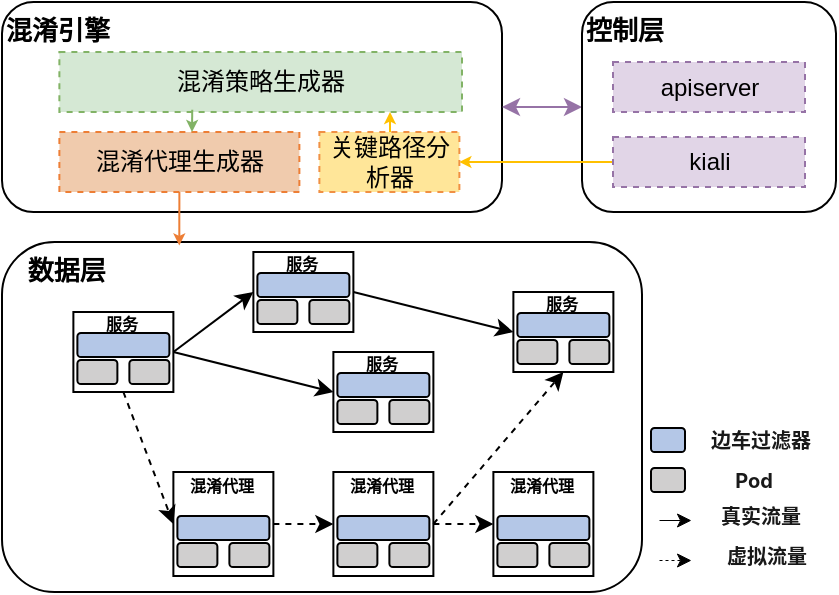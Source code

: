 <mxfile version="28.1.0">
  <diagram name="第 1 页" id="K0QVXA1uP9a3zzOhr4j9">
    <mxGraphModel dx="1665" dy="743" grid="1" gridSize="10" guides="1" tooltips="1" connect="1" arrows="1" fold="1" page="1" pageScale="1" pageWidth="827" pageHeight="1169" math="0" shadow="0">
      <root>
        <mxCell id="0" />
        <mxCell id="1" parent="0" />
        <mxCell id="1FmvIOwoU0BXYCsflgVM-1" value="&lt;b&gt;&lt;font style=&quot;font-size: 13px;&quot;&gt;混淆引擎&lt;/font&gt;&lt;/b&gt;" style="rounded=1;whiteSpace=wrap;html=1;align=left;verticalAlign=top;" vertex="1" parent="1">
          <mxGeometry x="170" y="100" width="250" height="105" as="geometry" />
        </mxCell>
        <mxCell id="1FmvIOwoU0BXYCsflgVM-2" value="关键路径分析器" style="rounded=0;whiteSpace=wrap;html=1;fillColor=light-dark(#ffe699, #ededed);dashed=1;strokeColor=light-dark(#f09044, #ededed);" vertex="1" parent="1">
          <mxGeometry x="328.69" y="165" width="70" height="30" as="geometry" />
        </mxCell>
        <mxCell id="1FmvIOwoU0BXYCsflgVM-3" value="&lt;div style=&quot;text-align: left;&quot;&gt;&lt;span style=&quot;background-color: transparent; color: light-dark(rgb(0, 0, 0), rgb(255, 255, 255));&quot;&gt;混淆代理生成器&lt;/span&gt;&lt;/div&gt;" style="rounded=0;whiteSpace=wrap;html=1;fillColor=light-dark(#f0cbad, #ededed);strokeColor=light-dark(#ed7e35, #ededed);dashed=1;" vertex="1" parent="1">
          <mxGeometry x="198.69" y="165" width="120" height="30" as="geometry" />
        </mxCell>
        <mxCell id="1FmvIOwoU0BXYCsflgVM-4" value="&lt;div style=&quot;text-align: left;&quot;&gt;&lt;span style=&quot;background-color: transparent; color: light-dark(rgb(0, 0, 0), rgb(255, 255, 255));&quot;&gt;混淆策略生成器&lt;/span&gt;&lt;/div&gt;" style="rounded=0;whiteSpace=wrap;html=1;fillColor=#d5e8d4;strokeColor=#82b366;dashed=1;" vertex="1" parent="1">
          <mxGeometry x="198.69" y="125" width="201.31" height="30" as="geometry" />
        </mxCell>
        <mxCell id="1FmvIOwoU0BXYCsflgVM-5" value="" style="endArrow=classic;html=1;rounded=0;strokeColor=light-dark(#ffc000, #ededed);endSize=3;" edge="1" parent="1">
          <mxGeometry width="50" height="50" relative="1" as="geometry">
            <mxPoint x="364" y="165" as="sourcePoint" />
            <mxPoint x="364" y="155" as="targetPoint" />
            <Array as="points" />
          </mxGeometry>
        </mxCell>
        <mxCell id="1FmvIOwoU0BXYCsflgVM-6" value="" style="curved=1;endArrow=classic;html=1;rounded=0;exitX=0.33;exitY=0.962;exitDx=0;exitDy=0;strokeColor=light-dark(#82b366, #000000);exitPerimeter=0;endSize=3;" edge="1" parent="1" source="1FmvIOwoU0BXYCsflgVM-4">
          <mxGeometry width="50" height="50" relative="1" as="geometry">
            <mxPoint x="48.69" y="225" as="sourcePoint" />
            <mxPoint x="265" y="165" as="targetPoint" />
            <Array as="points" />
          </mxGeometry>
        </mxCell>
        <mxCell id="1FmvIOwoU0BXYCsflgVM-7" value="" style="endArrow=classic;startArrow=classic;html=1;rounded=0;entryX=0;entryY=0.5;entryDx=0;entryDy=0;exitX=1;exitY=0.5;exitDx=0;exitDy=0;strokeColor=light-dark(#9673a6, #EDEDED);" edge="1" parent="1" source="1FmvIOwoU0BXYCsflgVM-1" target="1FmvIOwoU0BXYCsflgVM-70">
          <mxGeometry width="50" height="50" relative="1" as="geometry">
            <mxPoint x="380" y="275" as="sourcePoint" />
            <mxPoint x="430" y="225" as="targetPoint" />
          </mxGeometry>
        </mxCell>
        <mxCell id="1FmvIOwoU0BXYCsflgVM-8" value="&lt;b&gt;&lt;font style=&quot;font-size: 13px;&quot;&gt;&amp;nbsp; &amp;nbsp;数据层&lt;/font&gt;&lt;/b&gt;" style="rounded=1;whiteSpace=wrap;html=1;align=left;verticalAlign=top;" vertex="1" parent="1">
          <mxGeometry x="170" y="220" width="320" height="175" as="geometry" />
        </mxCell>
        <mxCell id="1FmvIOwoU0BXYCsflgVM-9" value="" style="endArrow=classic;html=1;rounded=0;exitX=0.5;exitY=1;exitDx=0;exitDy=0;entryX=0.277;entryY=0.01;entryDx=0;entryDy=0;strokeColor=light-dark(#ed7e35, #ededed);entryPerimeter=0;endSize=3;" edge="1" parent="1" source="1FmvIOwoU0BXYCsflgVM-3" target="1FmvIOwoU0BXYCsflgVM-8">
          <mxGeometry width="50" height="50" relative="1" as="geometry">
            <mxPoint x="90" y="245" as="sourcePoint" />
            <mxPoint x="140" y="195" as="targetPoint" />
          </mxGeometry>
        </mxCell>
        <mxCell id="1FmvIOwoU0BXYCsflgVM-10" value="" style="group" vertex="1" connectable="0" parent="1">
          <mxGeometry x="200" y="245" width="60" height="50" as="geometry" />
        </mxCell>
        <mxCell id="1FmvIOwoU0BXYCsflgVM-11" value="" style="rounded=0;whiteSpace=wrap;html=1;align=center;verticalAlign=top;container=0;" vertex="1" parent="1FmvIOwoU0BXYCsflgVM-10">
          <mxGeometry x="5.69" y="10" width="50" height="40" as="geometry" />
        </mxCell>
        <mxCell id="1FmvIOwoU0BXYCsflgVM-12" value="&lt;font style=&quot;font-size: 8px;&quot;&gt;&lt;b&gt;服务&lt;/b&gt;&lt;/font&gt;" style="text;html=1;align=center;verticalAlign=middle;whiteSpace=wrap;rounded=0;" vertex="1" parent="1FmvIOwoU0BXYCsflgVM-10">
          <mxGeometry width="60" height="30" as="geometry" />
        </mxCell>
        <mxCell id="1FmvIOwoU0BXYCsflgVM-13" value="" style="rounded=1;whiteSpace=wrap;html=1;fillColor=light-dark(#b4c7e7, #ededed);container=0;" vertex="1" parent="1FmvIOwoU0BXYCsflgVM-10">
          <mxGeometry x="7.69" y="20.5" width="46" height="12" as="geometry" />
        </mxCell>
        <mxCell id="1FmvIOwoU0BXYCsflgVM-14" value="" style="rounded=1;whiteSpace=wrap;html=1;fillColor=#D0CFCF;container=0;" vertex="1" parent="1FmvIOwoU0BXYCsflgVM-10">
          <mxGeometry x="7.69" y="33.996" width="20" height="12" as="geometry" />
        </mxCell>
        <mxCell id="1FmvIOwoU0BXYCsflgVM-15" value="" style="rounded=1;whiteSpace=wrap;html=1;fillColor=#D0CFCF;container=0;" vertex="1" parent="1FmvIOwoU0BXYCsflgVM-10">
          <mxGeometry x="33.69" y="33.996" width="20" height="12" as="geometry" />
        </mxCell>
        <mxCell id="1FmvIOwoU0BXYCsflgVM-16" value="" style="group" vertex="1" connectable="0" parent="1">
          <mxGeometry x="290" y="215" width="60" height="50" as="geometry" />
        </mxCell>
        <mxCell id="1FmvIOwoU0BXYCsflgVM-17" value="" style="rounded=0;whiteSpace=wrap;html=1;align=center;verticalAlign=top;container=0;" vertex="1" parent="1FmvIOwoU0BXYCsflgVM-16">
          <mxGeometry x="5.69" y="10" width="50" height="40" as="geometry" />
        </mxCell>
        <mxCell id="1FmvIOwoU0BXYCsflgVM-18" value="&lt;font style=&quot;font-size: 8px;&quot;&gt;&lt;b&gt;服务&lt;/b&gt;&lt;/font&gt;" style="text;html=1;align=center;verticalAlign=middle;whiteSpace=wrap;rounded=0;" vertex="1" parent="1FmvIOwoU0BXYCsflgVM-16">
          <mxGeometry width="60" height="30" as="geometry" />
        </mxCell>
        <mxCell id="1FmvIOwoU0BXYCsflgVM-19" value="" style="rounded=1;whiteSpace=wrap;html=1;fillColor=light-dark(#b4c7e7, #ededed);container=0;" vertex="1" parent="1FmvIOwoU0BXYCsflgVM-16">
          <mxGeometry x="7.69" y="20.5" width="46" height="12" as="geometry" />
        </mxCell>
        <mxCell id="1FmvIOwoU0BXYCsflgVM-20" value="" style="rounded=1;whiteSpace=wrap;html=1;fillColor=#D0CFCF;container=0;" vertex="1" parent="1FmvIOwoU0BXYCsflgVM-16">
          <mxGeometry x="7.69" y="33.996" width="20" height="12" as="geometry" />
        </mxCell>
        <mxCell id="1FmvIOwoU0BXYCsflgVM-21" value="" style="rounded=1;whiteSpace=wrap;html=1;fillColor=#D0CFCF;container=0;" vertex="1" parent="1FmvIOwoU0BXYCsflgVM-16">
          <mxGeometry x="33.69" y="33.996" width="20" height="12" as="geometry" />
        </mxCell>
        <mxCell id="1FmvIOwoU0BXYCsflgVM-22" value="" style="group" vertex="1" connectable="0" parent="1">
          <mxGeometry x="330" y="265" width="60" height="50" as="geometry" />
        </mxCell>
        <mxCell id="1FmvIOwoU0BXYCsflgVM-23" value="" style="rounded=0;whiteSpace=wrap;html=1;align=center;verticalAlign=top;container=0;" vertex="1" parent="1FmvIOwoU0BXYCsflgVM-22">
          <mxGeometry x="5.69" y="10" width="50" height="40" as="geometry" />
        </mxCell>
        <mxCell id="1FmvIOwoU0BXYCsflgVM-24" value="&lt;font style=&quot;font-size: 8px;&quot;&gt;&lt;b&gt;服务&lt;/b&gt;&lt;/font&gt;" style="text;html=1;align=center;verticalAlign=middle;whiteSpace=wrap;rounded=0;" vertex="1" parent="1FmvIOwoU0BXYCsflgVM-22">
          <mxGeometry width="60" height="30" as="geometry" />
        </mxCell>
        <mxCell id="1FmvIOwoU0BXYCsflgVM-25" value="" style="rounded=1;whiteSpace=wrap;html=1;fillColor=light-dark(#b4c7e7, #ededed);container=0;" vertex="1" parent="1FmvIOwoU0BXYCsflgVM-22">
          <mxGeometry x="7.69" y="20.5" width="46" height="12" as="geometry" />
        </mxCell>
        <mxCell id="1FmvIOwoU0BXYCsflgVM-26" value="" style="rounded=1;whiteSpace=wrap;html=1;fillColor=#D0CFCF;container=0;" vertex="1" parent="1FmvIOwoU0BXYCsflgVM-22">
          <mxGeometry x="7.69" y="33.996" width="20" height="12" as="geometry" />
        </mxCell>
        <mxCell id="1FmvIOwoU0BXYCsflgVM-27" value="" style="rounded=1;whiteSpace=wrap;html=1;fillColor=#D0CFCF;container=0;" vertex="1" parent="1FmvIOwoU0BXYCsflgVM-22">
          <mxGeometry x="33.69" y="33.996" width="20" height="12" as="geometry" />
        </mxCell>
        <mxCell id="1FmvIOwoU0BXYCsflgVM-28" value="" style="group" vertex="1" connectable="0" parent="1">
          <mxGeometry x="420" y="235" width="60" height="50" as="geometry" />
        </mxCell>
        <mxCell id="1FmvIOwoU0BXYCsflgVM-29" value="" style="rounded=0;whiteSpace=wrap;html=1;align=center;verticalAlign=top;container=0;" vertex="1" parent="1FmvIOwoU0BXYCsflgVM-28">
          <mxGeometry x="5.69" y="10" width="50" height="40" as="geometry" />
        </mxCell>
        <mxCell id="1FmvIOwoU0BXYCsflgVM-30" value="&lt;font style=&quot;font-size: 8px;&quot;&gt;&lt;b&gt;服务&lt;/b&gt;&lt;/font&gt;" style="text;html=1;align=center;verticalAlign=middle;whiteSpace=wrap;rounded=0;" vertex="1" parent="1FmvIOwoU0BXYCsflgVM-28">
          <mxGeometry width="60" height="30" as="geometry" />
        </mxCell>
        <mxCell id="1FmvIOwoU0BXYCsflgVM-31" value="" style="rounded=1;whiteSpace=wrap;html=1;fillColor=light-dark(#b4c7e7, #ededed);container=0;" vertex="1" parent="1FmvIOwoU0BXYCsflgVM-28">
          <mxGeometry x="7.69" y="20.5" width="46" height="12" as="geometry" />
        </mxCell>
        <mxCell id="1FmvIOwoU0BXYCsflgVM-32" value="" style="rounded=1;whiteSpace=wrap;html=1;fillColor=#D0CFCF;container=0;" vertex="1" parent="1FmvIOwoU0BXYCsflgVM-28">
          <mxGeometry x="7.69" y="33.996" width="20" height="12" as="geometry" />
        </mxCell>
        <mxCell id="1FmvIOwoU0BXYCsflgVM-33" value="" style="rounded=1;whiteSpace=wrap;html=1;fillColor=#D0CFCF;container=0;" vertex="1" parent="1FmvIOwoU0BXYCsflgVM-28">
          <mxGeometry x="33.69" y="33.996" width="20" height="12" as="geometry" />
        </mxCell>
        <mxCell id="1FmvIOwoU0BXYCsflgVM-34" value="" style="endArrow=classic;html=1;rounded=0;exitX=1;exitY=0.5;exitDx=0;exitDy=0;entryX=0;entryY=0.5;entryDx=0;entryDy=0;" edge="1" parent="1" source="1FmvIOwoU0BXYCsflgVM-11" target="1FmvIOwoU0BXYCsflgVM-17">
          <mxGeometry width="50" height="50" relative="1" as="geometry">
            <mxPoint x="-60" y="325" as="sourcePoint" />
            <mxPoint x="-10" y="275" as="targetPoint" />
          </mxGeometry>
        </mxCell>
        <mxCell id="1FmvIOwoU0BXYCsflgVM-35" value="" style="endArrow=classic;html=1;rounded=0;exitX=1;exitY=0.5;exitDx=0;exitDy=0;entryX=0;entryY=0.5;entryDx=0;entryDy=0;" edge="1" parent="1" source="1FmvIOwoU0BXYCsflgVM-11" target="1FmvIOwoU0BXYCsflgVM-23">
          <mxGeometry width="50" height="50" relative="1" as="geometry">
            <mxPoint x="368.69" y="279" as="sourcePoint" />
            <mxPoint x="418.69" y="229" as="targetPoint" />
          </mxGeometry>
        </mxCell>
        <mxCell id="1FmvIOwoU0BXYCsflgVM-36" value="" style="endArrow=classic;html=1;rounded=0;exitX=1;exitY=0.5;exitDx=0;exitDy=0;entryX=0;entryY=0.5;entryDx=0;entryDy=0;" edge="1" parent="1" source="1FmvIOwoU0BXYCsflgVM-17" target="1FmvIOwoU0BXYCsflgVM-29">
          <mxGeometry width="50" height="50" relative="1" as="geometry">
            <mxPoint x="363.69" y="279" as="sourcePoint" />
            <mxPoint x="413.69" y="229" as="targetPoint" />
          </mxGeometry>
        </mxCell>
        <mxCell id="1FmvIOwoU0BXYCsflgVM-37" value="" style="group" vertex="1" connectable="0" parent="1">
          <mxGeometry x="250" y="325" width="60" height="62" as="geometry" />
        </mxCell>
        <mxCell id="1FmvIOwoU0BXYCsflgVM-38" value="" style="rounded=0;whiteSpace=wrap;html=1;align=center;verticalAlign=top;container=0;" vertex="1" parent="1FmvIOwoU0BXYCsflgVM-37">
          <mxGeometry x="5.69" y="10" width="50" height="52" as="geometry" />
        </mxCell>
        <mxCell id="1FmvIOwoU0BXYCsflgVM-39" value="" style="rounded=1;whiteSpace=wrap;html=1;fillColor=light-dark(#b4c7e7, #ededed);container=0;" vertex="1" parent="1FmvIOwoU0BXYCsflgVM-37">
          <mxGeometry x="7.69" y="32" width="46" height="12" as="geometry" />
        </mxCell>
        <mxCell id="1FmvIOwoU0BXYCsflgVM-40" value="" style="rounded=1;whiteSpace=wrap;html=1;fillColor=#D0CFCF;container=0;" vertex="1" parent="1FmvIOwoU0BXYCsflgVM-37">
          <mxGeometry x="7.69" y="45.496" width="20" height="12" as="geometry" />
        </mxCell>
        <mxCell id="1FmvIOwoU0BXYCsflgVM-41" value="" style="rounded=1;whiteSpace=wrap;html=1;fillColor=#D0CFCF;container=0;" vertex="1" parent="1FmvIOwoU0BXYCsflgVM-37">
          <mxGeometry x="33.69" y="45.496" width="20" height="12" as="geometry" />
        </mxCell>
        <mxCell id="1FmvIOwoU0BXYCsflgVM-42" value="&lt;b style=&quot;font-size: 8px; line-height: 0px;&quot;&gt;&amp;nbsp;混淆代理&amp;nbsp;&lt;/b&gt;" style="text;html=1;align=center;verticalAlign=middle;whiteSpace=wrap;rounded=0;" vertex="1" parent="1FmvIOwoU0BXYCsflgVM-37">
          <mxGeometry width="60" height="32" as="geometry" />
        </mxCell>
        <mxCell id="1FmvIOwoU0BXYCsflgVM-44" value="" style="group" vertex="1" connectable="0" parent="1">
          <mxGeometry x="330" y="325" width="60" height="62" as="geometry" />
        </mxCell>
        <mxCell id="1FmvIOwoU0BXYCsflgVM-45" value="" style="rounded=0;whiteSpace=wrap;html=1;align=center;verticalAlign=top;container=0;" vertex="1" parent="1FmvIOwoU0BXYCsflgVM-44">
          <mxGeometry x="5.69" y="10" width="50" height="52" as="geometry" />
        </mxCell>
        <mxCell id="1FmvIOwoU0BXYCsflgVM-46" value="" style="rounded=1;whiteSpace=wrap;html=1;fillColor=light-dark(#b4c7e7, #ededed);container=0;" vertex="1" parent="1FmvIOwoU0BXYCsflgVM-44">
          <mxGeometry x="7.69" y="32" width="46" height="12" as="geometry" />
        </mxCell>
        <mxCell id="1FmvIOwoU0BXYCsflgVM-47" value="" style="rounded=1;whiteSpace=wrap;html=1;fillColor=#D0CFCF;container=0;" vertex="1" parent="1FmvIOwoU0BXYCsflgVM-44">
          <mxGeometry x="7.69" y="45.496" width="20" height="12" as="geometry" />
        </mxCell>
        <mxCell id="1FmvIOwoU0BXYCsflgVM-48" value="" style="rounded=1;whiteSpace=wrap;html=1;fillColor=#D0CFCF;container=0;" vertex="1" parent="1FmvIOwoU0BXYCsflgVM-44">
          <mxGeometry x="33.69" y="45.496" width="20" height="12" as="geometry" />
        </mxCell>
        <mxCell id="1FmvIOwoU0BXYCsflgVM-49" value="&lt;b style=&quot;font-size: 8px; line-height: 0px;&quot;&gt;混淆代理&lt;/b&gt;" style="text;html=1;align=center;verticalAlign=middle;whiteSpace=wrap;rounded=0;" vertex="1" parent="1FmvIOwoU0BXYCsflgVM-44">
          <mxGeometry width="60" height="32" as="geometry" />
        </mxCell>
        <mxCell id="1FmvIOwoU0BXYCsflgVM-51" value="" style="group" vertex="1" connectable="0" parent="1">
          <mxGeometry x="410" y="325" width="60" height="62" as="geometry" />
        </mxCell>
        <mxCell id="1FmvIOwoU0BXYCsflgVM-52" value="" style="rounded=0;whiteSpace=wrap;html=1;align=center;verticalAlign=top;container=0;" vertex="1" parent="1FmvIOwoU0BXYCsflgVM-51">
          <mxGeometry x="5.69" y="10" width="50" height="52" as="geometry" />
        </mxCell>
        <mxCell id="1FmvIOwoU0BXYCsflgVM-53" value="" style="rounded=1;whiteSpace=wrap;html=1;fillColor=light-dark(#b4c7e7, #ededed);container=0;" vertex="1" parent="1FmvIOwoU0BXYCsflgVM-51">
          <mxGeometry x="7.69" y="32" width="46" height="12" as="geometry" />
        </mxCell>
        <mxCell id="1FmvIOwoU0BXYCsflgVM-54" value="" style="rounded=1;whiteSpace=wrap;html=1;fillColor=#D0CFCF;container=0;" vertex="1" parent="1FmvIOwoU0BXYCsflgVM-51">
          <mxGeometry x="7.69" y="45.496" width="20" height="12" as="geometry" />
        </mxCell>
        <mxCell id="1FmvIOwoU0BXYCsflgVM-55" value="" style="rounded=1;whiteSpace=wrap;html=1;fillColor=#D0CFCF;container=0;" vertex="1" parent="1FmvIOwoU0BXYCsflgVM-51">
          <mxGeometry x="33.69" y="45.496" width="20" height="12" as="geometry" />
        </mxCell>
        <mxCell id="1FmvIOwoU0BXYCsflgVM-56" value="&lt;b style=&quot;font-size: 8px; line-height: 0px;&quot;&gt;混淆代理&lt;/b&gt;" style="text;html=1;align=center;verticalAlign=middle;whiteSpace=wrap;rounded=0;" vertex="1" parent="1FmvIOwoU0BXYCsflgVM-51">
          <mxGeometry width="60" height="32" as="geometry" />
        </mxCell>
        <mxCell id="1FmvIOwoU0BXYCsflgVM-58" value="" style="endArrow=classic;html=1;rounded=0;exitX=0.5;exitY=1;exitDx=0;exitDy=0;entryX=0;entryY=0.5;entryDx=0;entryDy=0;dashed=1;" edge="1" parent="1" source="1FmvIOwoU0BXYCsflgVM-11" target="1FmvIOwoU0BXYCsflgVM-38">
          <mxGeometry width="50" height="50" relative="1" as="geometry">
            <mxPoint x="110" y="475" as="sourcePoint" />
            <mxPoint x="160" y="425" as="targetPoint" />
          </mxGeometry>
        </mxCell>
        <mxCell id="1FmvIOwoU0BXYCsflgVM-59" value="" style="endArrow=classic;html=1;rounded=0;exitX=1;exitY=0.5;exitDx=0;exitDy=0;entryX=0;entryY=0.5;entryDx=0;entryDy=0;dashed=1;" edge="1" parent="1" source="1FmvIOwoU0BXYCsflgVM-38" target="1FmvIOwoU0BXYCsflgVM-45">
          <mxGeometry width="50" height="50" relative="1" as="geometry">
            <mxPoint x="110" y="455" as="sourcePoint" />
            <mxPoint x="160" y="405" as="targetPoint" />
          </mxGeometry>
        </mxCell>
        <mxCell id="1FmvIOwoU0BXYCsflgVM-60" value="" style="endArrow=classic;html=1;rounded=0;exitX=1;exitY=0.5;exitDx=0;exitDy=0;entryX=0;entryY=0.5;entryDx=0;entryDy=0;dashed=1;" edge="1" parent="1" source="1FmvIOwoU0BXYCsflgVM-45" target="1FmvIOwoU0BXYCsflgVM-52">
          <mxGeometry width="50" height="50" relative="1" as="geometry">
            <mxPoint x="100" y="465" as="sourcePoint" />
            <mxPoint x="150" y="415" as="targetPoint" />
          </mxGeometry>
        </mxCell>
        <mxCell id="1FmvIOwoU0BXYCsflgVM-61" value="" style="endArrow=classic;html=1;rounded=0;exitX=1;exitY=0.5;exitDx=0;exitDy=0;entryX=0.5;entryY=1;entryDx=0;entryDy=0;dashed=1;" edge="1" parent="1" source="1FmvIOwoU0BXYCsflgVM-45" target="1FmvIOwoU0BXYCsflgVM-29">
          <mxGeometry width="50" height="50" relative="1" as="geometry">
            <mxPoint x="140" y="465" as="sourcePoint" />
            <mxPoint x="190" y="415" as="targetPoint" />
          </mxGeometry>
        </mxCell>
        <mxCell id="1FmvIOwoU0BXYCsflgVM-62" value="&lt;span style=&quot;color: rgba(0, 0, 0, 0.9); font-family: -apple-system, BlinkMacSystemFont, &amp;quot;Segoe UI&amp;quot;, system-ui, -apple-system, &amp;quot;Segoe UI&amp;quot;, Roboto, Ubuntu, Cantarell, &amp;quot;Noto Sans&amp;quot;, sans-serif, Arial, &amp;quot;PingFang SC&amp;quot;, &amp;quot;Source Han Sans SC&amp;quot;, &amp;quot;Microsoft YaHei UI&amp;quot;, &amp;quot;Microsoft YaHei&amp;quot;, &amp;quot;Noto Sans CJK SC&amp;quot;, sans-serif; text-align: start; white-space-collapse: preserve; background-color: rgb(255, 255, 255);&quot;&gt;&lt;font style=&quot;font-size: 10px;&quot;&gt;&lt;b&gt;边车过滤器&lt;/b&gt;&lt;/font&gt;&lt;/span&gt;" style="text;html=1;align=center;verticalAlign=middle;whiteSpace=wrap;rounded=0;container=0;" vertex="1" parent="1">
          <mxGeometry x="519" y="307.19" width="61" height="24" as="geometry" />
        </mxCell>
        <mxCell id="1FmvIOwoU0BXYCsflgVM-63" value="" style="endArrow=classic;html=1;rounded=0;dashed=1;jumpSize=10;strokeWidth=0.5;sourcePerimeterSpacing=10;" edge="1" parent="1">
          <mxGeometry width="50" height="50" relative="1" as="geometry">
            <mxPoint x="498.5" y="379" as="sourcePoint" />
            <mxPoint x="514.5" y="379" as="targetPoint" />
          </mxGeometry>
        </mxCell>
        <mxCell id="1FmvIOwoU0BXYCsflgVM-64" value="&lt;span style=&quot;color: rgba(0, 0, 0, 0.9); font-family: -apple-system, BlinkMacSystemFont, &amp;quot;Segoe UI&amp;quot;, system-ui, -apple-system, &amp;quot;Segoe UI&amp;quot;, Roboto, Ubuntu, Cantarell, &amp;quot;Noto Sans&amp;quot;, sans-serif, Arial, &amp;quot;PingFang SC&amp;quot;, &amp;quot;Source Han Sans SC&amp;quot;, &amp;quot;Microsoft YaHei UI&amp;quot;, &amp;quot;Microsoft YaHei&amp;quot;, &amp;quot;Noto Sans CJK SC&amp;quot;, sans-serif; text-align: start; white-space-collapse: preserve; background-color: rgb(255, 255, 255);&quot;&gt;&lt;font style=&quot;font-size: 10px;&quot;&gt;&lt;b style=&quot;&quot;&gt;虚拟流量&lt;/b&gt;&lt;/font&gt;&lt;/span&gt;" style="text;html=1;align=center;verticalAlign=middle;whiteSpace=wrap;rounded=0;container=0;" vertex="1" parent="1">
          <mxGeometry x="518" y="365" width="69" height="24" as="geometry" />
        </mxCell>
        <mxCell id="1FmvIOwoU0BXYCsflgVM-65" value="" style="endArrow=classic;html=1;rounded=0;jumpSize=10;strokeWidth=0.5;" edge="1" parent="1">
          <mxGeometry width="50" height="50" relative="1" as="geometry">
            <mxPoint x="498.5" y="359" as="sourcePoint" />
            <mxPoint x="514.5" y="359" as="targetPoint" />
          </mxGeometry>
        </mxCell>
        <mxCell id="1FmvIOwoU0BXYCsflgVM-66" value="&lt;span style=&quot;color: rgba(0, 0, 0, 0.9); font-family: -apple-system, BlinkMacSystemFont, &amp;quot;Segoe UI&amp;quot;, system-ui, -apple-system, &amp;quot;Segoe UI&amp;quot;, Roboto, Ubuntu, Cantarell, &amp;quot;Noto Sans&amp;quot;, sans-serif, Arial, &amp;quot;PingFang SC&amp;quot;, &amp;quot;Source Han Sans SC&amp;quot;, &amp;quot;Microsoft YaHei UI&amp;quot;, &amp;quot;Microsoft YaHei&amp;quot;, &amp;quot;Noto Sans CJK SC&amp;quot;, sans-serif; text-align: start; white-space-collapse: preserve; background-color: rgb(255, 255, 255);&quot;&gt;&lt;font style=&quot;font-size: 10px;&quot;&gt;&lt;b&gt;真实流量&lt;/b&gt;&lt;/font&gt;&lt;/span&gt;" style="text;html=1;align=center;verticalAlign=middle;whiteSpace=wrap;rounded=0;container=0;" vertex="1" parent="1">
          <mxGeometry x="515" y="345" width="69" height="24" as="geometry" />
        </mxCell>
        <mxCell id="1FmvIOwoU0BXYCsflgVM-67" value="" style="rounded=1;whiteSpace=wrap;html=1;fillColor=light-dark(#b4c7e7, #ededed);container=0;" vertex="1" parent="1">
          <mxGeometry x="494.5" y="313" width="17" height="12" as="geometry" />
        </mxCell>
        <mxCell id="1FmvIOwoU0BXYCsflgVM-68" value="" style="rounded=1;whiteSpace=wrap;html=1;fillColor=light-dark(#d0cfcf, #ededed);container=0;" vertex="1" parent="1">
          <mxGeometry x="494.5" y="333" width="17" height="12" as="geometry" />
        </mxCell>
        <mxCell id="1FmvIOwoU0BXYCsflgVM-69" value="&lt;span style=&quot;color: rgba(0, 0, 0, 0.9); font-family: -apple-system, BlinkMacSystemFont, &amp;quot;Segoe UI&amp;quot;, system-ui, -apple-system, &amp;quot;Segoe UI&amp;quot;, Roboto, Ubuntu, Cantarell, &amp;quot;Noto Sans&amp;quot;, sans-serif, Arial, &amp;quot;PingFang SC&amp;quot;, &amp;quot;Source Han Sans SC&amp;quot;, &amp;quot;Microsoft YaHei UI&amp;quot;, &amp;quot;Microsoft YaHei&amp;quot;, &amp;quot;Noto Sans CJK SC&amp;quot;, sans-serif; text-align: start; white-space-collapse: preserve; background-color: rgb(255, 255, 255);&quot;&gt;&lt;font style=&quot;font-size: 10px;&quot;&gt;&lt;b&gt;Pod&lt;/b&gt;&lt;/font&gt;&lt;/span&gt;" style="text;html=1;align=center;verticalAlign=middle;whiteSpace=wrap;rounded=0;container=0;" vertex="1" parent="1">
          <mxGeometry x="519" y="327.19" width="54" height="24" as="geometry" />
        </mxCell>
        <mxCell id="1FmvIOwoU0BXYCsflgVM-70" value="&lt;span style=&quot;font-size: 13px;&quot;&gt;&lt;b&gt;控制层&lt;/b&gt;&lt;/span&gt;" style="rounded=1;whiteSpace=wrap;html=1;align=left;verticalAlign=top;" vertex="1" parent="1">
          <mxGeometry x="460" y="100" width="127" height="105" as="geometry" />
        </mxCell>
        <mxCell id="1FmvIOwoU0BXYCsflgVM-71" style="edgeStyle=orthogonalEdgeStyle;rounded=0;orthogonalLoop=1;jettySize=auto;html=1;exitX=0;exitY=0.5;exitDx=0;exitDy=0;entryX=1;entryY=0.5;entryDx=0;entryDy=0;fillColor=#fff2cc;strokeColor=light-dark(#ffc000, #6d5100);endSize=3;" edge="1" parent="1" source="1FmvIOwoU0BXYCsflgVM-72" target="1FmvIOwoU0BXYCsflgVM-2">
          <mxGeometry relative="1" as="geometry" />
        </mxCell>
        <mxCell id="1FmvIOwoU0BXYCsflgVM-72" value="kiali" style="rounded=0;whiteSpace=wrap;html=1;dashed=1;fillColor=#e1d5e7;strokeColor=#9673a6;" vertex="1" parent="1">
          <mxGeometry x="475.5" y="167.5" width="96" height="25" as="geometry" />
        </mxCell>
        <mxCell id="1FmvIOwoU0BXYCsflgVM-73" value="apiserver" style="rounded=0;whiteSpace=wrap;html=1;dashed=1;fillColor=#e1d5e7;strokeColor=#9673a6;" vertex="1" parent="1">
          <mxGeometry x="475.5" y="130" width="96" height="25" as="geometry" />
        </mxCell>
      </root>
    </mxGraphModel>
  </diagram>
</mxfile>
